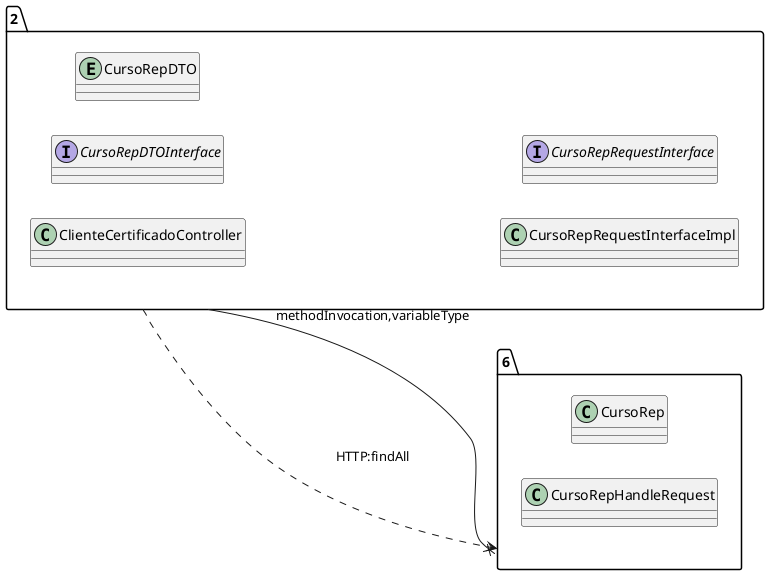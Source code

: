 @startuml 
allow_mixing
left to right direction
package "2"{
class ClienteCertificadoController
interface CursoRepDTOInterface
entity CursoRepDTO
class CursoRepRequestInterfaceImpl
interface CursoRepRequestInterface

}
package "6"{
class CursoRep
class CursoRepHandleRequest

}
"2" --x "6":methodInvocation,variableType
"2" ..> "6":HTTP:findAll
@enduml